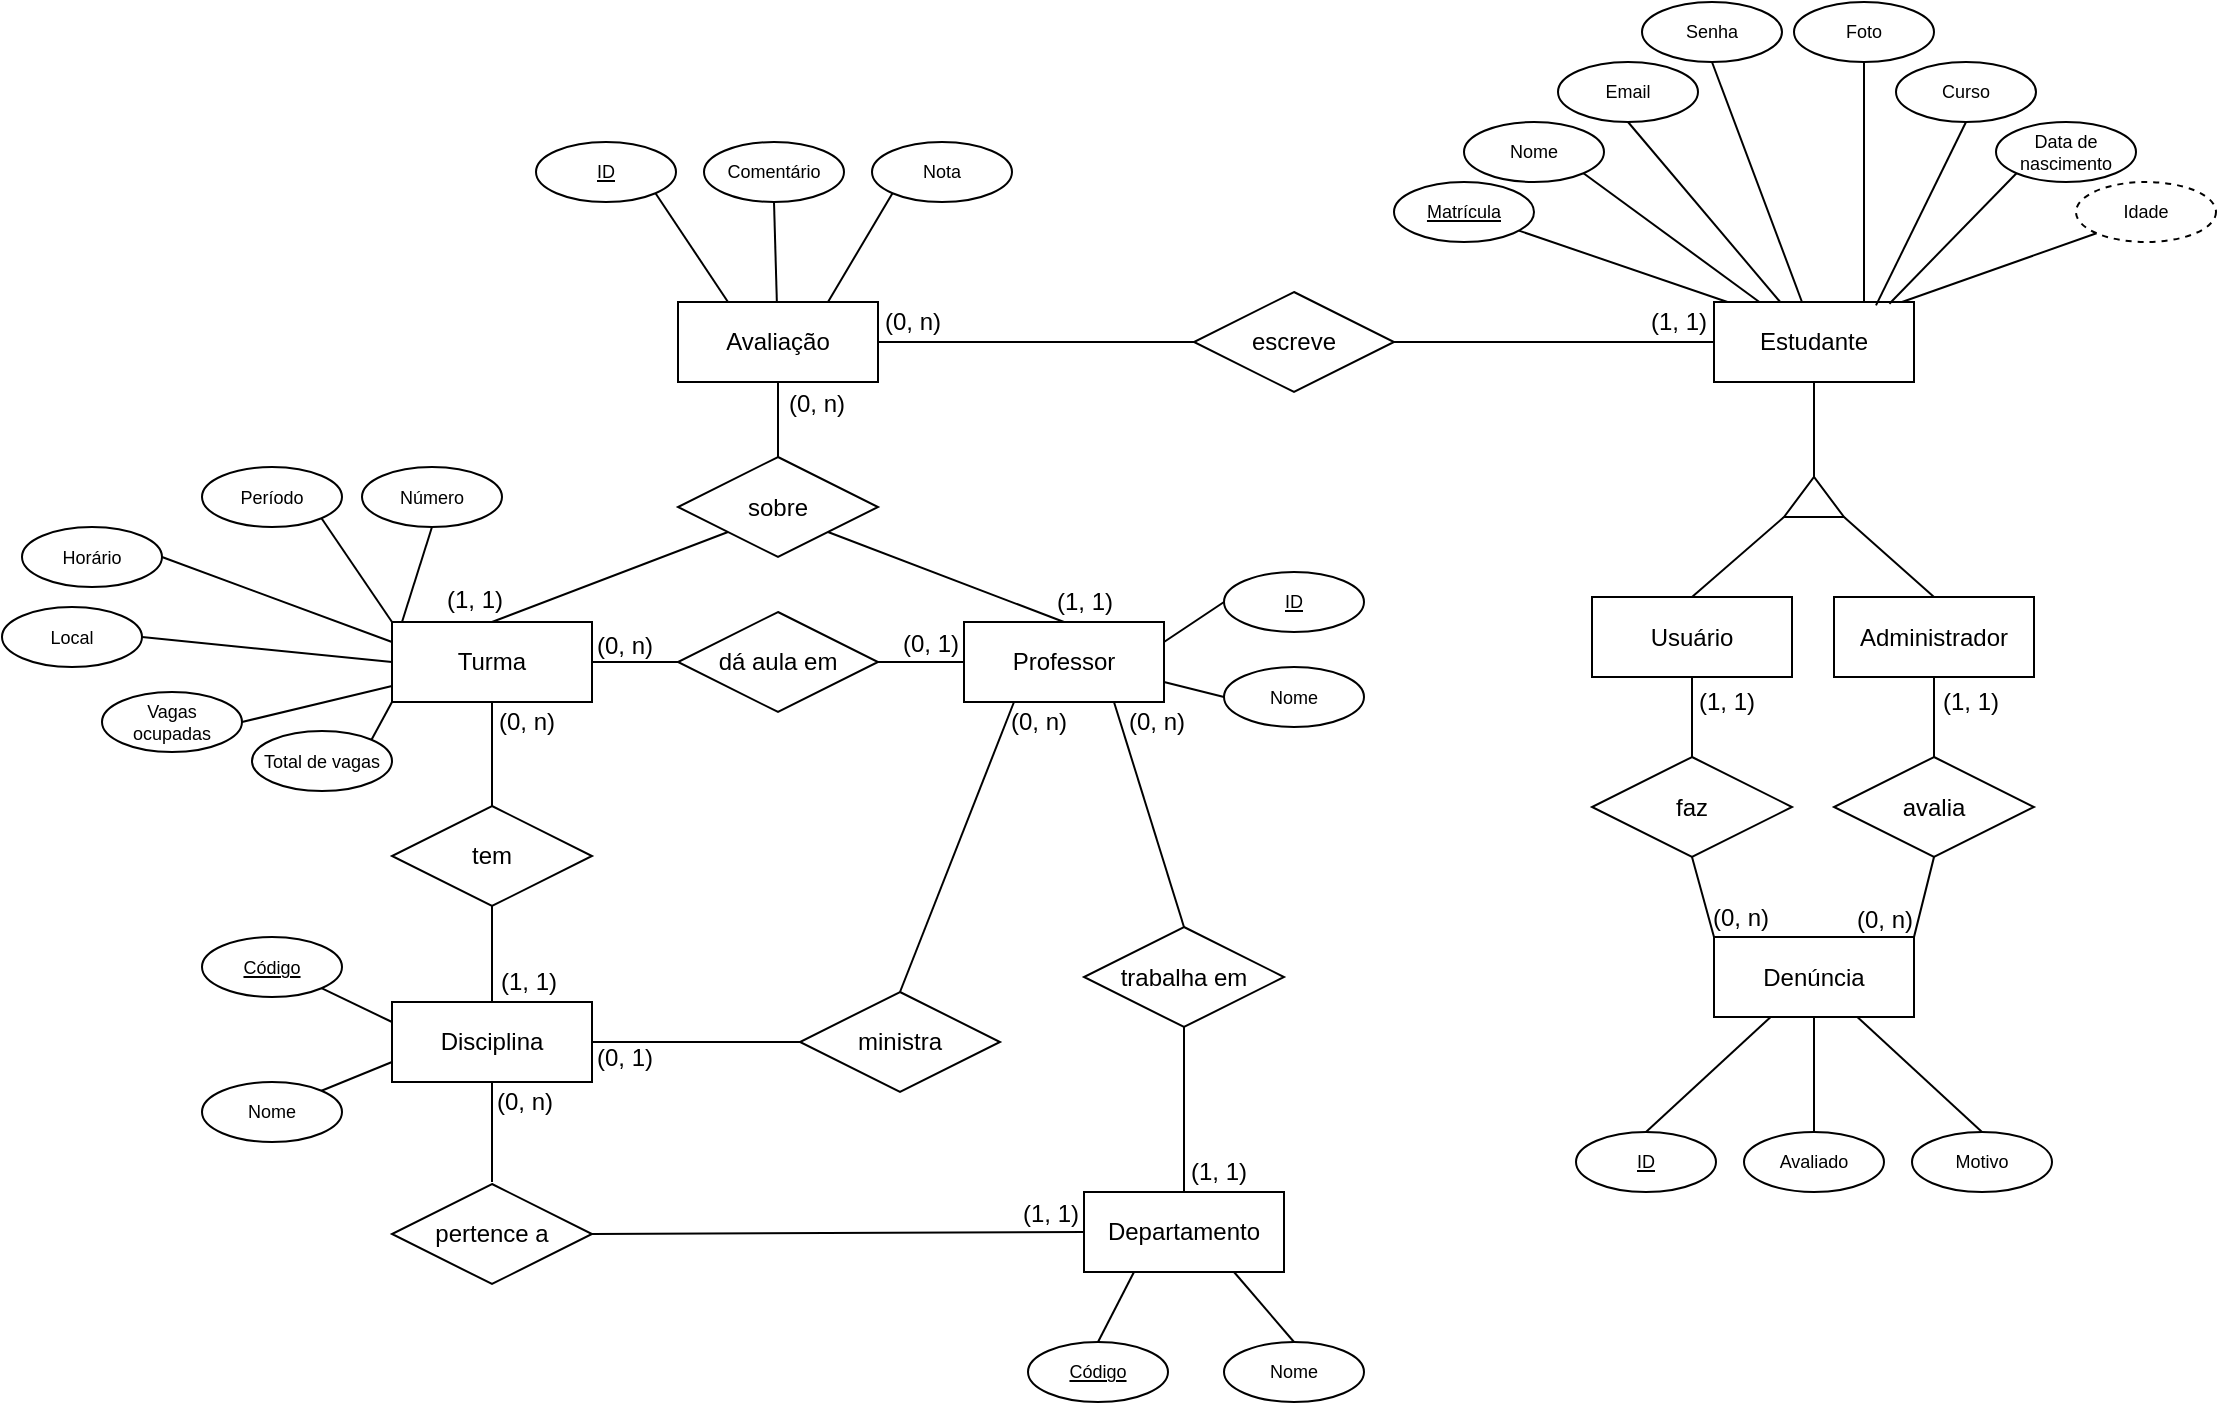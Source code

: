 <mxfile>
    <diagram id="_dQ7f9Yo4Ts8hIGpAVsA" name="Page-1">
        <mxGraphModel dx="1329" dy="1460" grid="1" gridSize="10" guides="1" tooltips="1" connect="1" arrows="1" fold="1" page="1" pageScale="1" pageWidth="850" pageHeight="1100" math="0" shadow="0">
            <root>
                <mxCell id="0"/>
                <mxCell id="1" parent="0"/>
                <mxCell id="75" style="edgeStyle=none;html=1;exitX=0.5;exitY=1;exitDx=0;exitDy=0;entryX=0.5;entryY=0;entryDx=0;entryDy=0;endArrow=none;endFill=0;" parent="1" source="3" edge="1">
                    <mxGeometry relative="1" as="geometry">
                        <mxPoint x="65" y="480" as="targetPoint"/>
                    </mxGeometry>
                </mxCell>
                <mxCell id="3" value="Disciplina" style="whiteSpace=wrap;html=1;align=center;" parent="1" vertex="1">
                    <mxGeometry x="15" y="390" width="100" height="40" as="geometry"/>
                </mxCell>
                <mxCell id="4" value="Administrador" style="whiteSpace=wrap;html=1;align=center;" parent="1" vertex="1">
                    <mxGeometry x="736" y="187.5" width="100" height="40" as="geometry"/>
                </mxCell>
                <mxCell id="77" style="edgeStyle=none;html=1;exitX=0.25;exitY=1;exitDx=0;exitDy=0;entryX=0.5;entryY=0;entryDx=0;entryDy=0;endArrow=none;endFill=0;" parent="1" source="5" target="33" edge="1">
                    <mxGeometry relative="1" as="geometry"/>
                </mxCell>
                <mxCell id="83" style="edgeStyle=none;html=1;exitX=0.75;exitY=1;exitDx=0;exitDy=0;entryX=0.5;entryY=0;entryDx=0;entryDy=0;endArrow=none;endFill=0;" parent="1" source="5" target="82" edge="1">
                    <mxGeometry relative="1" as="geometry"/>
                </mxCell>
                <mxCell id="5" value="Professor" style="whiteSpace=wrap;html=1;align=center;" parent="1" vertex="1">
                    <mxGeometry x="301" y="200" width="100" height="40" as="geometry"/>
                </mxCell>
                <mxCell id="55" style="edgeStyle=none;html=1;exitX=0.5;exitY=1;exitDx=0;exitDy=0;entryX=0.5;entryY=0;entryDx=0;entryDy=0;endArrow=none;endFill=0;" parent="1" source="6" target="54" edge="1">
                    <mxGeometry relative="1" as="geometry"/>
                </mxCell>
                <mxCell id="6" value="Avaliação" style="whiteSpace=wrap;html=1;align=center;" parent="1" vertex="1">
                    <mxGeometry x="158" y="40" width="100" height="40" as="geometry"/>
                </mxCell>
                <mxCell id="7" value="Denúncia" style="whiteSpace=wrap;html=1;align=center;" parent="1" vertex="1">
                    <mxGeometry x="676" y="357.5" width="100" height="40" as="geometry"/>
                </mxCell>
                <mxCell id="8" value="Departamento" style="whiteSpace=wrap;html=1;align=center;" parent="1" vertex="1">
                    <mxGeometry x="361" y="485" width="100" height="40" as="geometry"/>
                </mxCell>
                <mxCell id="15" style="edgeStyle=none;html=1;exitX=0.5;exitY=1;exitDx=0;exitDy=0;entryX=0;entryY=0;entryDx=15.0;entryDy=0;entryPerimeter=0;endArrow=none;endFill=0;" parent="1" source="9" target="10" edge="1">
                    <mxGeometry relative="1" as="geometry"/>
                </mxCell>
                <mxCell id="46" style="edgeStyle=none;html=1;exitX=0;exitY=0.5;exitDx=0;exitDy=0;entryX=1;entryY=0.5;entryDx=0;entryDy=0;endArrow=none;endFill=0;" parent="1" source="9" target="19" edge="1">
                    <mxGeometry relative="1" as="geometry"/>
                </mxCell>
                <mxCell id="124" style="edgeStyle=none;html=1;exitX=0.093;exitY=0.021;exitDx=0;exitDy=0;endArrow=none;endFill=0;exitPerimeter=0;" edge="1" parent="1" source="9" target="115">
                    <mxGeometry relative="1" as="geometry"/>
                </mxCell>
                <mxCell id="9" value="Estudante" style="whiteSpace=wrap;html=1;align=center;" parent="1" vertex="1">
                    <mxGeometry x="676" y="40" width="100" height="40" as="geometry"/>
                </mxCell>
                <mxCell id="16" style="edgeStyle=none;html=1;exitX=1;exitY=1;exitDx=0;exitDy=0;exitPerimeter=0;entryX=0.5;entryY=0;entryDx=0;entryDy=0;endArrow=none;endFill=0;" parent="1" source="10" target="4" edge="1">
                    <mxGeometry relative="1" as="geometry"/>
                </mxCell>
                <mxCell id="17" style="edgeStyle=none;html=1;exitX=0;exitY=1;exitDx=0;exitDy=0;exitPerimeter=0;entryX=0.5;entryY=0;entryDx=0;entryDy=0;endArrow=none;endFill=0;" parent="1" source="10" target="12" edge="1">
                    <mxGeometry relative="1" as="geometry"/>
                </mxCell>
                <mxCell id="10" value="" style="verticalLabelPosition=bottom;verticalAlign=top;html=1;shape=mxgraph.basic.acute_triangle;dx=0.5;" parent="1" vertex="1">
                    <mxGeometry x="711" y="127.5" width="30" height="20" as="geometry"/>
                </mxCell>
                <mxCell id="48" style="edgeStyle=none;html=1;exitX=0.5;exitY=1;exitDx=0;exitDy=0;endArrow=none;endFill=0;" parent="1" source="12" target="18" edge="1">
                    <mxGeometry relative="1" as="geometry"/>
                </mxCell>
                <mxCell id="12" value="Usuário" style="whiteSpace=wrap;html=1;align=center;" parent="1" vertex="1">
                    <mxGeometry x="615" y="187.5" width="100" height="40" as="geometry"/>
                </mxCell>
                <mxCell id="73" style="edgeStyle=none;html=1;exitX=0.5;exitY=1;exitDx=0;exitDy=0;endArrow=none;endFill=0;" parent="1" source="13" target="72" edge="1">
                    <mxGeometry relative="1" as="geometry">
                        <mxPoint x="65.364" y="290" as="targetPoint"/>
                    </mxGeometry>
                </mxCell>
                <mxCell id="97" style="edgeStyle=none;html=1;exitX=1;exitY=0.5;exitDx=0;exitDy=0;entryX=0;entryY=0.5;entryDx=0;entryDy=0;endArrow=none;endFill=0;" parent="1" source="13" target="96" edge="1">
                    <mxGeometry relative="1" as="geometry"/>
                </mxCell>
                <mxCell id="13" value="Turma" style="whiteSpace=wrap;html=1;align=center;" parent="1" vertex="1">
                    <mxGeometry x="15" y="200" width="100" height="40" as="geometry"/>
                </mxCell>
                <mxCell id="49" style="edgeStyle=none;html=1;exitX=0.5;exitY=1;exitDx=0;exitDy=0;entryX=0;entryY=0;entryDx=0;entryDy=0;endArrow=none;endFill=0;" parent="1" source="18" target="7" edge="1">
                    <mxGeometry relative="1" as="geometry"/>
                </mxCell>
                <mxCell id="18" value="faz" style="shape=rhombus;perimeter=rhombusPerimeter;whiteSpace=wrap;html=1;align=center;" parent="1" vertex="1">
                    <mxGeometry x="615" y="267.5" width="100" height="50" as="geometry"/>
                </mxCell>
                <mxCell id="47" style="edgeStyle=none;html=1;exitX=0;exitY=0.5;exitDx=0;exitDy=0;entryX=1;entryY=0.5;entryDx=0;entryDy=0;endArrow=none;endFill=0;" parent="1" source="19" target="6" edge="1">
                    <mxGeometry relative="1" as="geometry">
                        <mxPoint x="396" y="57.5" as="sourcePoint"/>
                    </mxGeometry>
                </mxCell>
                <mxCell id="19" value="escreve" style="shape=rhombus;perimeter=rhombusPerimeter;whiteSpace=wrap;html=1;align=center;" parent="1" vertex="1">
                    <mxGeometry x="416" y="35" width="100" height="50" as="geometry"/>
                </mxCell>
                <mxCell id="79" style="edgeStyle=none;html=1;entryX=1;entryY=0.5;entryDx=0;entryDy=0;endArrow=none;endFill=0;" parent="1" source="33" target="3" edge="1">
                    <mxGeometry relative="1" as="geometry"/>
                </mxCell>
                <mxCell id="33" value="ministra" style="shape=rhombus;perimeter=rhombusPerimeter;whiteSpace=wrap;html=1;align=center;" parent="1" vertex="1">
                    <mxGeometry x="219" y="385" width="100" height="50" as="geometry"/>
                </mxCell>
                <mxCell id="50" style="edgeStyle=none;html=1;exitX=0.5;exitY=1;exitDx=0;exitDy=0;endArrow=none;endFill=0;" parent="1" source="4" target="52" edge="1">
                    <mxGeometry relative="1" as="geometry">
                        <mxPoint x="806.0" y="227.5" as="sourcePoint"/>
                    </mxGeometry>
                </mxCell>
                <mxCell id="53" style="edgeStyle=none;html=1;exitX=0.5;exitY=1;exitDx=0;exitDy=0;entryX=1;entryY=0;entryDx=0;entryDy=0;endArrow=none;endFill=0;" parent="1" source="52" target="7" edge="1">
                    <mxGeometry relative="1" as="geometry"/>
                </mxCell>
                <mxCell id="52" value="avalia" style="shape=rhombus;perimeter=rhombusPerimeter;whiteSpace=wrap;html=1;align=center;" parent="1" vertex="1">
                    <mxGeometry x="736" y="267.5" width="100" height="50" as="geometry"/>
                </mxCell>
                <mxCell id="56" style="edgeStyle=none;html=1;entryX=0.5;entryY=0;entryDx=0;entryDy=0;endArrow=none;endFill=0;exitX=0;exitY=1;exitDx=0;exitDy=0;" parent="1" source="54" target="13" edge="1">
                    <mxGeometry relative="1" as="geometry">
                        <mxPoint x="141.744" y="155.872" as="sourcePoint"/>
                    </mxGeometry>
                </mxCell>
                <mxCell id="69" style="edgeStyle=none;html=1;exitX=1;exitY=1;exitDx=0;exitDy=0;entryX=0.5;entryY=0;entryDx=0;entryDy=0;endArrow=none;endFill=0;" parent="1" source="54" target="5" edge="1">
                    <mxGeometry relative="1" as="geometry">
                        <mxPoint x="276" y="155" as="sourcePoint"/>
                    </mxGeometry>
                </mxCell>
                <mxCell id="54" value="sobre" style="shape=rhombus;perimeter=rhombusPerimeter;whiteSpace=wrap;html=1;align=center;" parent="1" vertex="1">
                    <mxGeometry x="158" y="117.5" width="100" height="50" as="geometry"/>
                </mxCell>
                <mxCell id="60" value="(1, 1)" style="text;html=1;align=center;verticalAlign=middle;resizable=0;points=[];autosize=1;strokeColor=none;fillColor=none;" parent="1" vertex="1">
                    <mxGeometry x="657" y="224.5" width="50" height="30" as="geometry"/>
                </mxCell>
                <mxCell id="61" value="(0, n)" style="text;html=1;align=center;verticalAlign=middle;resizable=0;points=[];autosize=1;strokeColor=none;fillColor=none;" parent="1" vertex="1">
                    <mxGeometry x="664" y="332.5" width="50" height="30" as="geometry"/>
                </mxCell>
                <mxCell id="62" value="(0, n)" style="text;html=1;align=center;verticalAlign=middle;resizable=0;points=[];autosize=1;strokeColor=none;fillColor=none;" parent="1" vertex="1">
                    <mxGeometry x="736" y="333.5" width="50" height="30" as="geometry"/>
                </mxCell>
                <mxCell id="63" value="(1, 1)" style="text;html=1;align=center;verticalAlign=middle;resizable=0;points=[];autosize=1;strokeColor=none;fillColor=none;" parent="1" vertex="1">
                    <mxGeometry x="779" y="224.5" width="50" height="30" as="geometry"/>
                </mxCell>
                <mxCell id="64" value="(0, n)" style="text;html=1;align=center;verticalAlign=middle;resizable=0;points=[];autosize=1;strokeColor=none;fillColor=none;" parent="1" vertex="1">
                    <mxGeometry x="250" y="34.5" width="50" height="30" as="geometry"/>
                </mxCell>
                <mxCell id="65" value="(1, 1)" style="text;html=1;align=center;verticalAlign=middle;resizable=0;points=[];autosize=1;strokeColor=none;fillColor=none;" parent="1" vertex="1">
                    <mxGeometry x="633" y="35" width="50" height="30" as="geometry"/>
                </mxCell>
                <mxCell id="66" value="(0, n)" style="text;html=1;align=center;verticalAlign=middle;resizable=0;points=[];autosize=1;strokeColor=none;fillColor=none;" parent="1" vertex="1">
                    <mxGeometry x="202" y="75.5" width="50" height="30" as="geometry"/>
                </mxCell>
                <mxCell id="68" value="(1, 1)" style="text;html=1;align=center;verticalAlign=middle;resizable=0;points=[];autosize=1;strokeColor=none;fillColor=none;" parent="1" vertex="1">
                    <mxGeometry x="31" y="174" width="50" height="30" as="geometry"/>
                </mxCell>
                <mxCell id="70" value="(1, 1)" style="text;html=1;align=center;verticalAlign=middle;resizable=0;points=[];autosize=1;strokeColor=none;fillColor=none;" parent="1" vertex="1">
                    <mxGeometry x="336" y="175" width="50" height="30" as="geometry"/>
                </mxCell>
                <mxCell id="76" style="edgeStyle=none;html=1;exitX=1;exitY=0.5;exitDx=0;exitDy=0;entryX=0;entryY=0.5;entryDx=0;entryDy=0;endArrow=none;endFill=0;" parent="1" source="71" target="8" edge="1">
                    <mxGeometry relative="1" as="geometry"/>
                </mxCell>
                <mxCell id="71" value="pertence a" style="shape=rhombus;perimeter=rhombusPerimeter;whiteSpace=wrap;html=1;align=center;" parent="1" vertex="1">
                    <mxGeometry x="15" y="481" width="100" height="50" as="geometry"/>
                </mxCell>
                <mxCell id="74" style="edgeStyle=none;html=1;exitX=0.5;exitY=1;exitDx=0;exitDy=0;entryX=0.5;entryY=0;entryDx=0;entryDy=0;endArrow=none;endFill=0;" parent="1" source="72" target="3" edge="1">
                    <mxGeometry relative="1" as="geometry"/>
                </mxCell>
                <mxCell id="72" value="tem" style="shape=rhombus;perimeter=rhombusPerimeter;whiteSpace=wrap;html=1;align=center;" parent="1" vertex="1">
                    <mxGeometry x="15" y="292" width="100" height="50" as="geometry"/>
                </mxCell>
                <mxCell id="84" style="edgeStyle=none;html=1;exitX=0.5;exitY=1;exitDx=0;exitDy=0;entryX=0.5;entryY=0;entryDx=0;entryDy=0;endArrow=none;endFill=0;" parent="1" source="82" target="8" edge="1">
                    <mxGeometry relative="1" as="geometry"/>
                </mxCell>
                <mxCell id="82" value="trabalha em" style="shape=rhombus;perimeter=rhombusPerimeter;whiteSpace=wrap;html=1;align=center;" parent="1" vertex="1">
                    <mxGeometry x="361" y="352.5" width="100" height="50" as="geometry"/>
                </mxCell>
                <mxCell id="88" value="(1, 1)" style="text;html=1;align=center;verticalAlign=middle;resizable=0;points=[];autosize=1;strokeColor=none;fillColor=none;" parent="1" vertex="1">
                    <mxGeometry x="58" y="365" width="50" height="30" as="geometry"/>
                </mxCell>
                <mxCell id="89" value="(0, n)" style="text;html=1;align=center;verticalAlign=middle;resizable=0;points=[];autosize=1;strokeColor=none;fillColor=none;" parent="1" vertex="1">
                    <mxGeometry x="57" y="235" width="50" height="30" as="geometry"/>
                </mxCell>
                <mxCell id="90" value="(1, 1)" style="text;html=1;align=center;verticalAlign=middle;resizable=0;points=[];autosize=1;strokeColor=none;fillColor=none;" parent="1" vertex="1">
                    <mxGeometry x="319" y="481" width="50" height="30" as="geometry"/>
                </mxCell>
                <mxCell id="91" value="(0, n)" style="text;html=1;align=center;verticalAlign=middle;resizable=0;points=[];autosize=1;strokeColor=none;fillColor=none;" parent="1" vertex="1">
                    <mxGeometry x="56" y="425" width="50" height="30" as="geometry"/>
                </mxCell>
                <mxCell id="92" value="(0, n)" style="text;html=1;align=center;verticalAlign=middle;resizable=0;points=[];autosize=1;strokeColor=none;fillColor=none;" parent="1" vertex="1">
                    <mxGeometry x="313" y="235" width="50" height="30" as="geometry"/>
                </mxCell>
                <mxCell id="93" value="(0, 1)" style="text;html=1;align=center;verticalAlign=middle;resizable=0;points=[];autosize=1;strokeColor=none;fillColor=none;" parent="1" vertex="1">
                    <mxGeometry x="106" y="403" width="50" height="30" as="geometry"/>
                </mxCell>
                <mxCell id="94" value="(1, 1)" style="text;html=1;align=center;verticalAlign=middle;resizable=0;points=[];autosize=1;strokeColor=none;fillColor=none;" parent="1" vertex="1">
                    <mxGeometry x="403" y="460" width="50" height="30" as="geometry"/>
                </mxCell>
                <mxCell id="95" value="(0, n)" style="text;html=1;align=center;verticalAlign=middle;resizable=0;points=[];autosize=1;strokeColor=none;fillColor=none;" parent="1" vertex="1">
                    <mxGeometry x="372" y="235" width="50" height="30" as="geometry"/>
                </mxCell>
                <mxCell id="98" style="edgeStyle=none;html=1;exitX=1;exitY=0.5;exitDx=0;exitDy=0;entryX=0;entryY=0.5;entryDx=0;entryDy=0;endArrow=none;endFill=0;" parent="1" source="96" target="5" edge="1">
                    <mxGeometry relative="1" as="geometry"/>
                </mxCell>
                <mxCell id="96" value="dá aula em" style="shape=rhombus;perimeter=rhombusPerimeter;whiteSpace=wrap;html=1;align=center;" parent="1" vertex="1">
                    <mxGeometry x="158" y="195" width="100" height="50" as="geometry"/>
                </mxCell>
                <mxCell id="99" value="(0, n)" style="text;html=1;align=center;verticalAlign=middle;resizable=0;points=[];autosize=1;strokeColor=none;fillColor=none;" parent="1" vertex="1">
                    <mxGeometry x="106" y="197" width="50" height="30" as="geometry"/>
                </mxCell>
                <mxCell id="100" value="(0, 1)" style="text;html=1;align=center;verticalAlign=middle;resizable=0;points=[];autosize=1;strokeColor=none;fillColor=none;" parent="1" vertex="1">
                    <mxGeometry x="259" y="196" width="50" height="30" as="geometry"/>
                </mxCell>
                <mxCell id="127" style="edgeStyle=none;html=1;exitX=0.5;exitY=1;exitDx=0;exitDy=0;endArrow=none;endFill=0;entryX=0.44;entryY=0;entryDx=0;entryDy=0;entryPerimeter=0;" edge="1" parent="1" source="114" target="9">
                    <mxGeometry relative="1" as="geometry">
                        <mxPoint x="700" y="40" as="targetPoint"/>
                    </mxGeometry>
                </mxCell>
                <mxCell id="114" value="Senha" style="ellipse;whiteSpace=wrap;html=1;align=center;fontSize=9;" parent="1" vertex="1">
                    <mxGeometry x="640" y="-110" width="70" height="30" as="geometry"/>
                </mxCell>
                <mxCell id="115" value="&lt;u style=&quot;font-size: 9px;&quot;&gt;Matrícula&lt;br style=&quot;font-size: 9px;&quot;&gt;&lt;/u&gt;" style="ellipse;whiteSpace=wrap;html=1;align=center;fontSize=9;" vertex="1" parent="1">
                    <mxGeometry x="516" y="-20" width="70" height="30" as="geometry"/>
                </mxCell>
                <mxCell id="126" style="edgeStyle=none;html=1;exitX=0.5;exitY=1;exitDx=0;exitDy=0;endArrow=none;endFill=0;" edge="1" parent="1" source="116" target="9">
                    <mxGeometry relative="1" as="geometry">
                        <mxPoint x="700" y="40" as="targetPoint"/>
                    </mxGeometry>
                </mxCell>
                <mxCell id="116" value="Email" style="ellipse;whiteSpace=wrap;html=1;align=center;fontSize=9;" vertex="1" parent="1">
                    <mxGeometry x="598" y="-80" width="70" height="30" as="geometry"/>
                </mxCell>
                <mxCell id="125" style="edgeStyle=none;html=1;exitX=1;exitY=1;exitDx=0;exitDy=0;endArrow=none;endFill=0;" edge="1" parent="1" source="117" target="9">
                    <mxGeometry relative="1" as="geometry"/>
                </mxCell>
                <mxCell id="117" value="Nome" style="ellipse;whiteSpace=wrap;html=1;align=center;fontSize=9;" vertex="1" parent="1">
                    <mxGeometry x="551" y="-50" width="70" height="30" as="geometry"/>
                </mxCell>
                <mxCell id="129" style="edgeStyle=none;html=1;exitX=0.5;exitY=1;exitDx=0;exitDy=0;entryX=0.81;entryY=0.042;entryDx=0;entryDy=0;endArrow=none;endFill=0;entryPerimeter=0;" edge="1" parent="1" source="118" target="9">
                    <mxGeometry relative="1" as="geometry"/>
                </mxCell>
                <mxCell id="118" value="Curso" style="ellipse;whiteSpace=wrap;html=1;align=center;fontSize=9;" vertex="1" parent="1">
                    <mxGeometry x="767" y="-80" width="70" height="30" as="geometry"/>
                </mxCell>
                <mxCell id="131" style="edgeStyle=none;html=1;exitX=0;exitY=1;exitDx=0;exitDy=0;endArrow=none;endFill=0;entryX=0.877;entryY=0.021;entryDx=0;entryDy=0;entryPerimeter=0;" edge="1" parent="1" source="120" target="9">
                    <mxGeometry relative="1" as="geometry"/>
                </mxCell>
                <mxCell id="120" value="Data de nascimento" style="ellipse;whiteSpace=wrap;html=1;align=center;fontSize=9;" vertex="1" parent="1">
                    <mxGeometry x="817" y="-50" width="70" height="30" as="geometry"/>
                </mxCell>
                <mxCell id="128" style="edgeStyle=none;html=1;exitX=0.5;exitY=1;exitDx=0;exitDy=0;entryX=0.75;entryY=0;entryDx=0;entryDy=0;endArrow=none;endFill=0;" edge="1" parent="1" source="121" target="9">
                    <mxGeometry relative="1" as="geometry"/>
                </mxCell>
                <mxCell id="121" value="Foto" style="ellipse;whiteSpace=wrap;html=1;align=center;fontSize=9;" vertex="1" parent="1">
                    <mxGeometry x="716" y="-110" width="70" height="30" as="geometry"/>
                </mxCell>
                <mxCell id="130" style="edgeStyle=none;html=1;exitX=0;exitY=1;exitDx=0;exitDy=0;endArrow=none;endFill=0;" edge="1" parent="1" source="122">
                    <mxGeometry relative="1" as="geometry">
                        <mxPoint x="770" y="40" as="targetPoint"/>
                    </mxGeometry>
                </mxCell>
                <mxCell id="122" value="&lt;font style=&quot;font-size: 9px;&quot;&gt;Idade&lt;/font&gt;" style="ellipse;whiteSpace=wrap;html=1;align=center;dashed=1;fontSize=9;" vertex="1" parent="1">
                    <mxGeometry x="857" y="-20" width="70" height="30" as="geometry"/>
                </mxCell>
                <mxCell id="142" style="edgeStyle=none;html=1;exitX=1;exitY=0.5;exitDx=0;exitDy=0;entryX=0;entryY=0.25;entryDx=0;entryDy=0;fontSize=9;endArrow=none;endFill=0;" edge="1" parent="1" source="132" target="13">
                    <mxGeometry relative="1" as="geometry"/>
                </mxCell>
                <mxCell id="132" value="Horário" style="ellipse;whiteSpace=wrap;html=1;align=center;fontSize=9;" vertex="1" parent="1">
                    <mxGeometry x="-170" y="152.5" width="70" height="30" as="geometry"/>
                </mxCell>
                <mxCell id="147" style="edgeStyle=none;html=1;exitX=1;exitY=0;exitDx=0;exitDy=0;entryX=0;entryY=1;entryDx=0;entryDy=0;fontSize=9;endArrow=none;endFill=0;" edge="1" parent="1" source="133" target="13">
                    <mxGeometry relative="1" as="geometry"/>
                </mxCell>
                <mxCell id="133" value="Total de vagas" style="ellipse;whiteSpace=wrap;html=1;align=center;fontSize=9;" vertex="1" parent="1">
                    <mxGeometry x="-55" y="254.5" width="70" height="30" as="geometry"/>
                </mxCell>
                <mxCell id="141" style="edgeStyle=none;html=1;exitX=1;exitY=1;exitDx=0;exitDy=0;entryX=0;entryY=0;entryDx=0;entryDy=0;fontSize=9;endArrow=none;endFill=0;" edge="1" parent="1" source="134" target="13">
                    <mxGeometry relative="1" as="geometry"/>
                </mxCell>
                <mxCell id="134" value="Período" style="ellipse;whiteSpace=wrap;html=1;align=center;fontSize=9;" vertex="1" parent="1">
                    <mxGeometry x="-80" y="122.5" width="70" height="30" as="geometry"/>
                </mxCell>
                <mxCell id="143" style="edgeStyle=none;html=1;exitX=1;exitY=0.5;exitDx=0;exitDy=0;entryX=0;entryY=0.5;entryDx=0;entryDy=0;fontSize=9;endArrow=none;endFill=0;" edge="1" parent="1" source="135" target="13">
                    <mxGeometry relative="1" as="geometry"/>
                </mxCell>
                <mxCell id="135" value="Local" style="ellipse;whiteSpace=wrap;html=1;align=center;fontSize=9;" vertex="1" parent="1">
                    <mxGeometry x="-180" y="192.5" width="70" height="30" as="geometry"/>
                </mxCell>
                <mxCell id="140" style="edgeStyle=none;html=1;exitX=0.5;exitY=1;exitDx=0;exitDy=0;fontSize=9;endArrow=none;endFill=0;" edge="1" parent="1" source="136">
                    <mxGeometry relative="1" as="geometry">
                        <mxPoint x="20" y="200" as="targetPoint"/>
                    </mxGeometry>
                </mxCell>
                <mxCell id="136" value="Número" style="ellipse;whiteSpace=wrap;html=1;align=center;fontSize=9;" vertex="1" parent="1">
                    <mxGeometry y="122.5" width="70" height="30" as="geometry"/>
                </mxCell>
                <mxCell id="146" style="edgeStyle=none;html=1;exitX=1;exitY=0.5;exitDx=0;exitDy=0;fontSize=9;endArrow=none;endFill=0;" edge="1" parent="1" source="137" target="13">
                    <mxGeometry relative="1" as="geometry"/>
                </mxCell>
                <mxCell id="137" value="Vagas &lt;br&gt;ocupadas" style="ellipse;whiteSpace=wrap;html=1;align=center;fontSize=9;" vertex="1" parent="1">
                    <mxGeometry x="-130" y="235" width="70" height="30" as="geometry"/>
                </mxCell>
                <mxCell id="150" style="edgeStyle=none;html=1;exitX=1;exitY=1;exitDx=0;exitDy=0;entryX=0;entryY=0.25;entryDx=0;entryDy=0;fontSize=9;endArrow=none;endFill=0;" edge="1" parent="1" source="148" target="3">
                    <mxGeometry relative="1" as="geometry"/>
                </mxCell>
                <mxCell id="148" value="&lt;u&gt;Código&lt;/u&gt;" style="ellipse;whiteSpace=wrap;html=1;align=center;fontSize=9;" vertex="1" parent="1">
                    <mxGeometry x="-80" y="357.5" width="70" height="30" as="geometry"/>
                </mxCell>
                <mxCell id="151" style="edgeStyle=none;html=1;exitX=1;exitY=0;exitDx=0;exitDy=0;entryX=0;entryY=0.75;entryDx=0;entryDy=0;fontSize=9;endArrow=none;endFill=0;" edge="1" parent="1" source="149" target="3">
                    <mxGeometry relative="1" as="geometry"/>
                </mxCell>
                <mxCell id="149" value="Nome" style="ellipse;whiteSpace=wrap;html=1;align=center;fontSize=9;" vertex="1" parent="1">
                    <mxGeometry x="-80" y="430" width="70" height="30" as="geometry"/>
                </mxCell>
                <mxCell id="158" style="edgeStyle=none;html=1;exitX=0.5;exitY=0;exitDx=0;exitDy=0;entryX=0.25;entryY=1;entryDx=0;entryDy=0;fontSize=9;endArrow=none;endFill=0;" edge="1" parent="1" source="155" target="8">
                    <mxGeometry relative="1" as="geometry"/>
                </mxCell>
                <mxCell id="155" value="&lt;u&gt;Código&lt;/u&gt;" style="ellipse;whiteSpace=wrap;html=1;align=center;fontSize=9;" vertex="1" parent="1">
                    <mxGeometry x="333" y="560" width="70" height="30" as="geometry"/>
                </mxCell>
                <mxCell id="159" style="edgeStyle=none;html=1;exitX=0.5;exitY=0;exitDx=0;exitDy=0;entryX=0.75;entryY=1;entryDx=0;entryDy=0;fontSize=9;endArrow=none;endFill=0;" edge="1" parent="1" source="157" target="8">
                    <mxGeometry relative="1" as="geometry"/>
                </mxCell>
                <mxCell id="157" value="Nome" style="ellipse;whiteSpace=wrap;html=1;align=center;fontSize=9;" vertex="1" parent="1">
                    <mxGeometry x="431" y="560" width="70" height="30" as="geometry"/>
                </mxCell>
                <mxCell id="164" style="edgeStyle=none;html=1;exitX=0;exitY=0.5;exitDx=0;exitDy=0;entryX=1;entryY=0.25;entryDx=0;entryDy=0;fontSize=9;endArrow=none;endFill=0;" edge="1" parent="1" source="161" target="5">
                    <mxGeometry relative="1" as="geometry"/>
                </mxCell>
                <mxCell id="161" value="&lt;u&gt;ID&lt;br&gt;&lt;/u&gt;" style="ellipse;whiteSpace=wrap;html=1;align=center;fontSize=9;" vertex="1" parent="1">
                    <mxGeometry x="431" y="175" width="70" height="30" as="geometry"/>
                </mxCell>
                <mxCell id="165" style="edgeStyle=none;html=1;exitX=0;exitY=0.5;exitDx=0;exitDy=0;entryX=1;entryY=0.75;entryDx=0;entryDy=0;fontSize=9;endArrow=none;endFill=0;" edge="1" parent="1" source="163" target="5">
                    <mxGeometry relative="1" as="geometry"/>
                </mxCell>
                <mxCell id="163" value="Nome" style="ellipse;whiteSpace=wrap;html=1;align=center;fontSize=9;" vertex="1" parent="1">
                    <mxGeometry x="431" y="222.5" width="70" height="30" as="geometry"/>
                </mxCell>
                <mxCell id="170" style="edgeStyle=none;html=1;exitX=1;exitY=1;exitDx=0;exitDy=0;entryX=0.25;entryY=0;entryDx=0;entryDy=0;fontSize=9;endArrow=none;endFill=0;" edge="1" parent="1" source="166" target="6">
                    <mxGeometry relative="1" as="geometry"/>
                </mxCell>
                <mxCell id="166" value="&lt;u&gt;ID&lt;/u&gt;" style="ellipse;whiteSpace=wrap;html=1;align=center;fontSize=9;" vertex="1" parent="1">
                    <mxGeometry x="87" y="-40" width="70" height="30" as="geometry"/>
                </mxCell>
                <mxCell id="171" style="edgeStyle=none;html=1;exitX=0.5;exitY=1;exitDx=0;exitDy=0;fontSize=9;endArrow=none;endFill=0;" edge="1" parent="1" source="167" target="6">
                    <mxGeometry relative="1" as="geometry"/>
                </mxCell>
                <mxCell id="167" value="Comentário" style="ellipse;whiteSpace=wrap;html=1;align=center;fontSize=9;" vertex="1" parent="1">
                    <mxGeometry x="171" y="-40" width="70" height="30" as="geometry"/>
                </mxCell>
                <mxCell id="169" style="edgeStyle=none;html=1;exitX=0;exitY=1;exitDx=0;exitDy=0;entryX=0.75;entryY=0;entryDx=0;entryDy=0;fontSize=9;endArrow=none;endFill=0;" edge="1" parent="1" source="168" target="6">
                    <mxGeometry relative="1" as="geometry"/>
                </mxCell>
                <mxCell id="168" value="Nota" style="ellipse;whiteSpace=wrap;html=1;align=center;fontSize=9;" vertex="1" parent="1">
                    <mxGeometry x="255" y="-40" width="70" height="30" as="geometry"/>
                </mxCell>
                <mxCell id="175" style="edgeStyle=none;html=1;exitX=0.5;exitY=0;exitDx=0;exitDy=0;fontSize=9;endArrow=none;endFill=0;" edge="1" parent="1" source="172" target="7">
                    <mxGeometry relative="1" as="geometry"/>
                </mxCell>
                <mxCell id="172" value="&lt;u&gt;ID&lt;/u&gt;" style="ellipse;whiteSpace=wrap;html=1;align=center;fontSize=9;" vertex="1" parent="1">
                    <mxGeometry x="607" y="455" width="70" height="30" as="geometry"/>
                </mxCell>
                <mxCell id="177" style="edgeStyle=none;html=1;exitX=0.5;exitY=0;exitDx=0;exitDy=0;fontSize=9;endArrow=none;endFill=0;" edge="1" parent="1" source="173" target="7">
                    <mxGeometry relative="1" as="geometry"/>
                </mxCell>
                <mxCell id="173" value="Avaliado" style="ellipse;whiteSpace=wrap;html=1;align=center;fontSize=9;" vertex="1" parent="1">
                    <mxGeometry x="691" y="455" width="70" height="30" as="geometry"/>
                </mxCell>
                <mxCell id="176" style="edgeStyle=none;html=1;exitX=0.5;exitY=0;exitDx=0;exitDy=0;fontSize=9;endArrow=none;endFill=0;" edge="1" parent="1" source="174" target="7">
                    <mxGeometry relative="1" as="geometry"/>
                </mxCell>
                <mxCell id="174" value="Motivo" style="ellipse;whiteSpace=wrap;html=1;align=center;fontSize=9;" vertex="1" parent="1">
                    <mxGeometry x="775" y="455" width="70" height="30" as="geometry"/>
                </mxCell>
            </root>
        </mxGraphModel>
    </diagram>
</mxfile>